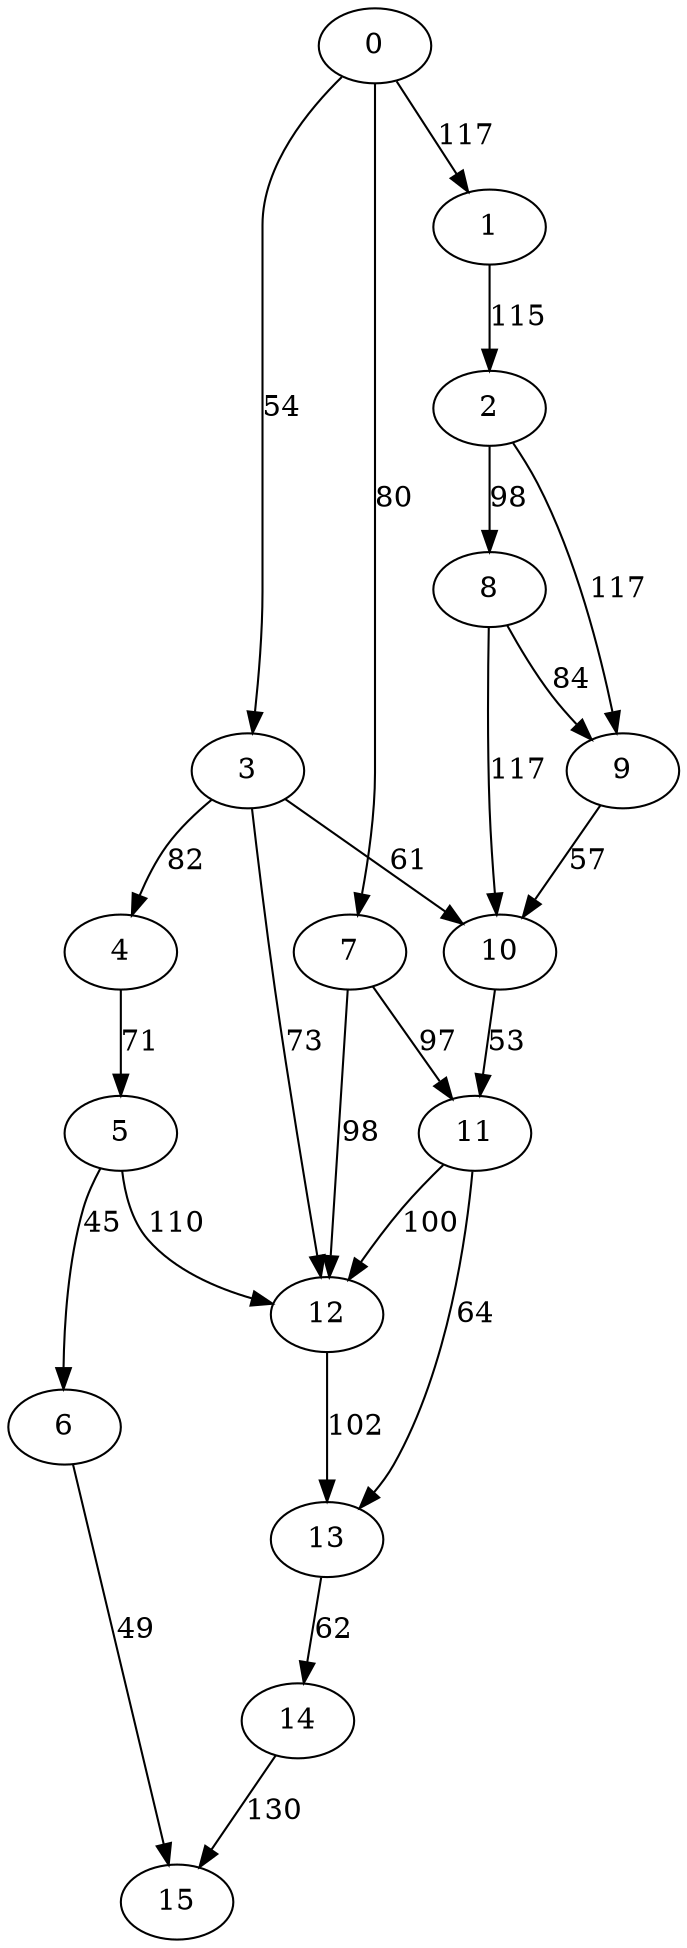 digraph t20p3r7_18 {
0 -> 1 [ label = 117 ];
0 -> 3 [ label = 54 ];
0 -> 7 [ label = 80 ];
1 -> 2 [ label = 115 ];
2 -> 8 [ label = 98 ];
2 -> 9 [ label = 117 ];
3 -> 4 [ label = 82 ];
3 -> 10 [ label = 61 ];
3 -> 12 [ label = 73 ];
4 -> 5 [ label = 71 ];
5 -> 6 [ label = 45 ];
5 -> 12 [ label = 110 ];
6 -> 15 [ label = 49 ];
7 -> 11 [ label = 97 ];
7 -> 12 [ label = 98 ];
8 -> 9 [ label = 84 ];
8 -> 10 [ label = 117 ];
9 -> 10 [ label = 57 ];
10 -> 11 [ label = 53 ];
11 -> 12 [ label = 100 ];
11 -> 13 [ label = 64 ];
12 -> 13 [ label = 102 ];
13 -> 14 [ label = 62 ];
14 -> 15 [ label = 130 ];
 }

